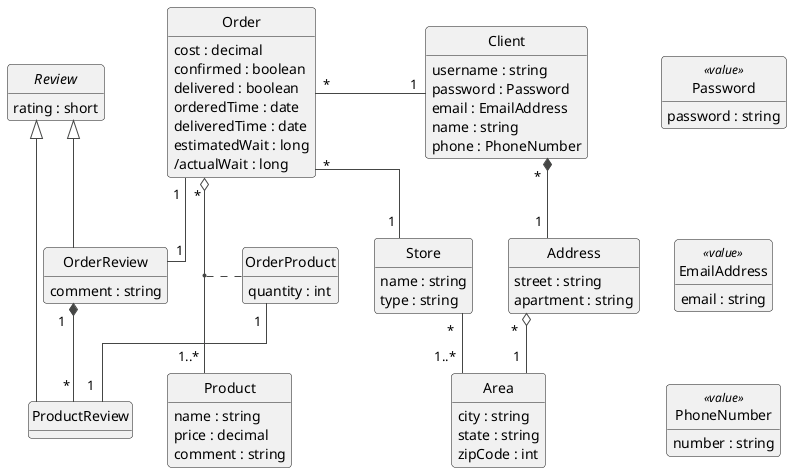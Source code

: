 @startuml
!theme vibrant

skinparam style strictuml
skinparam linetype ortho
' skinparam backgroundColor transparent

hide circle
hide empty methods

class Store {
  name : string
  type : string
}

class Order {
  cost : decimal
  confirmed : boolean
  delivered : boolean
  orderedTime : date
  deliveredTime : date
  estimatedWait : long
  /actualWait : long
}

class OrderProduct {
  quantity : int
}

class Product {
  name : string
  price : decimal
  comment : string
}

class Client {
  username : string
  password : Password
  email : EmailAddress
  name : string
  phone : PhoneNumber
}

class Address {
  street : string
  apartment : string
}

class Area {
  city : string
  state : string
  zipCode : int
}

interface Review {
  rating : short
}

class OrderReview {
  comment : string
}

class ProductReview {
}

together {
  class Password <<value>> {
    password : string
  }

  class EmailAddress <<value>> {
    email : string
  }

  class PhoneNumber <<value>> {
    number : string
  }
}

Password -down[hidden]- EmailAddress
EmailAddress -down[hidden]- PhoneNumber

Review <|-- OrderReview
Review <|-- ProductReview

Client "1" -left- "*" Order
Client "~*   " *-- "1" Address

Order "\n\n~*" -- "1" Store
Order "*" o-- "1..*" Product
(Order, Product) .. OrderProduct

Store "~*    " -- "1..*" Area

Address "*" o-- "1   " Area

Order "1" -- "1" OrderReview
OrderReview "1" *-- "*" ProductReview
ProductReview "1    " -up- "1" OrderProduct
@enduml
